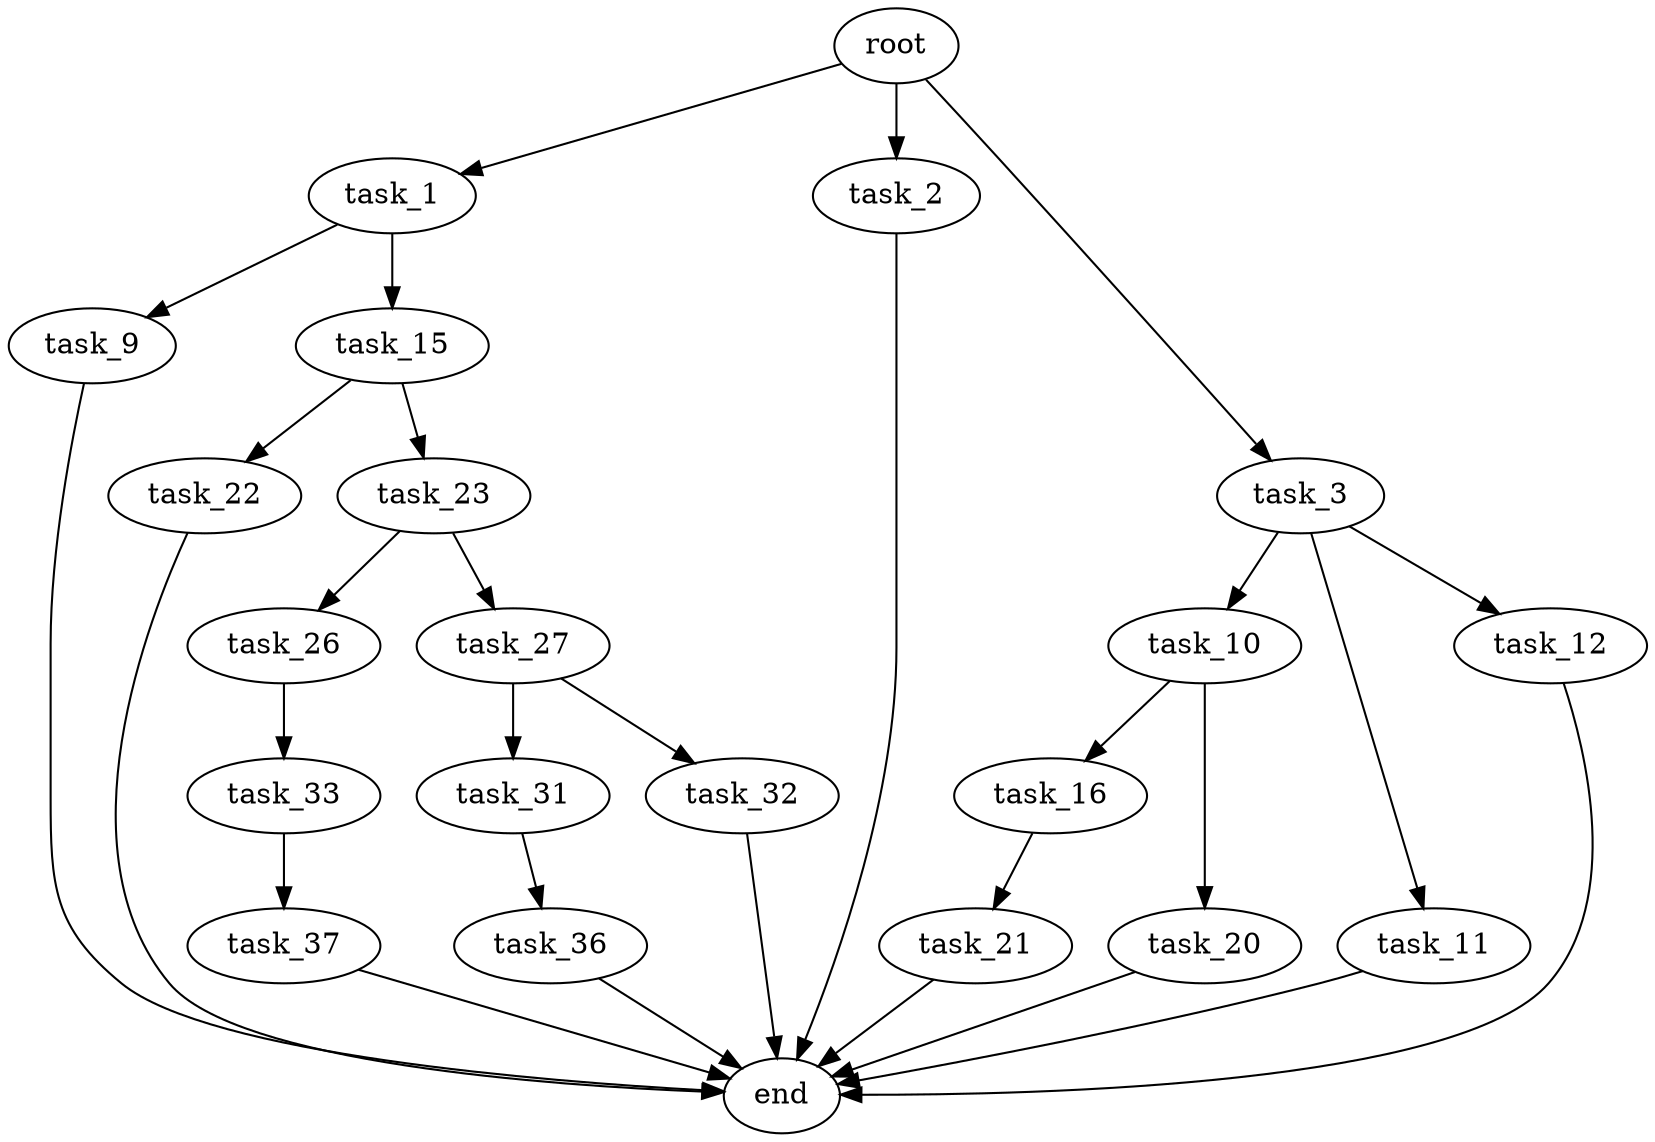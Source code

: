 digraph G {
  root [size="0.000000"];
  task_1 [size="29002582878.000000"];
  task_2 [size="37474760635.000000"];
  task_3 [size="750175802725.000000"];
  task_9 [size="2030144143.000000"];
  task_10 [size="1073741824000.000000"];
  task_11 [size="68719476736.000000"];
  task_12 [size="7321187729.000000"];
  task_15 [size="1215390792.000000"];
  task_16 [size="7303832144.000000"];
  task_20 [size="1073741824000.000000"];
  task_21 [size="28991029248.000000"];
  task_22 [size="5267357028.000000"];
  task_23 [size="134217728000.000000"];
  task_26 [size="363605248563.000000"];
  task_27 [size="222504268885.000000"];
  task_31 [size="9239004577.000000"];
  task_32 [size="1503463080.000000"];
  task_33 [size="117914057901.000000"];
  task_36 [size="24724651265.000000"];
  task_37 [size="46690623067.000000"];
  end [size="0.000000"];

  root -> task_1 [size="1.000000"];
  root -> task_2 [size="1.000000"];
  root -> task_3 [size="1.000000"];
  task_1 -> task_9 [size="75497472.000000"];
  task_1 -> task_15 [size="75497472.000000"];
  task_2 -> end [size="1.000000"];
  task_3 -> task_10 [size="536870912.000000"];
  task_3 -> task_11 [size="536870912.000000"];
  task_3 -> task_12 [size="536870912.000000"];
  task_9 -> end [size="1.000000"];
  task_10 -> task_16 [size="838860800.000000"];
  task_10 -> task_20 [size="838860800.000000"];
  task_11 -> end [size="1.000000"];
  task_12 -> end [size="1.000000"];
  task_15 -> task_22 [size="33554432.000000"];
  task_15 -> task_23 [size="33554432.000000"];
  task_16 -> task_21 [size="209715200.000000"];
  task_20 -> end [size="1.000000"];
  task_21 -> end [size="1.000000"];
  task_22 -> end [size="1.000000"];
  task_23 -> task_26 [size="209715200.000000"];
  task_23 -> task_27 [size="209715200.000000"];
  task_26 -> task_33 [size="536870912.000000"];
  task_27 -> task_31 [size="536870912.000000"];
  task_27 -> task_32 [size="536870912.000000"];
  task_31 -> task_36 [size="209715200.000000"];
  task_32 -> end [size="1.000000"];
  task_33 -> task_37 [size="411041792.000000"];
  task_36 -> end [size="1.000000"];
  task_37 -> end [size="1.000000"];
}
